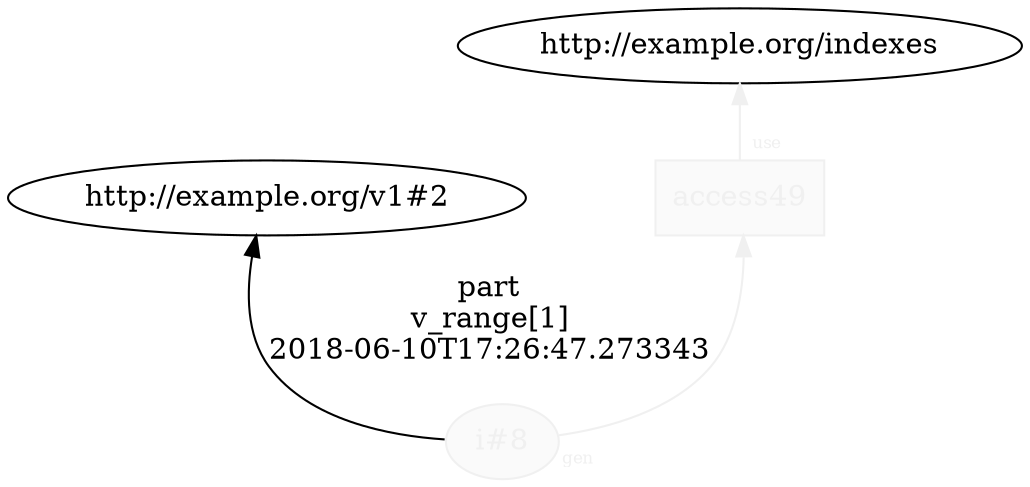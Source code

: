 digraph "PROV" { size="16,12"; rankdir="BT";
"http://example.org/i#8" [fillcolor="#FAFAFA",color="#F0F0F0",style="filled",fontcolor="#F0F0F0",label="i#8",URL="http://example.org/i#8"]
"http://example.org/i#8" -> "http://example.org/v1#2" [fontsize="14",distance="1.5",angle="60.0",rotation="20",label="part
v_range[1]
2018-06-10T17:26:47.273343"]
"http://example.org/access49" [fillcolor="#FAFAFA",color="#F0F0F0",shape="polygon",sides="4",style="filled",fontcolor="#F0F0F0",label="access49",URL="http://example.org/access49"]
"http://example.org/access49" -> "http://example.org/indexes" [labelfontsize="8",labeldistance="1.5",labelangle="60.0",rotation="20",taillabel="use",fontcolor="#F0F0F0",color="#F0F0F0"]
"http://example.org/i#8" -> "http://example.org/access49" [labelfontsize="8",labeldistance="1.5",labelangle="60.0",rotation="20",taillabel="gen",fontcolor="#F0F0F0",color="#F0F0F0"]
}